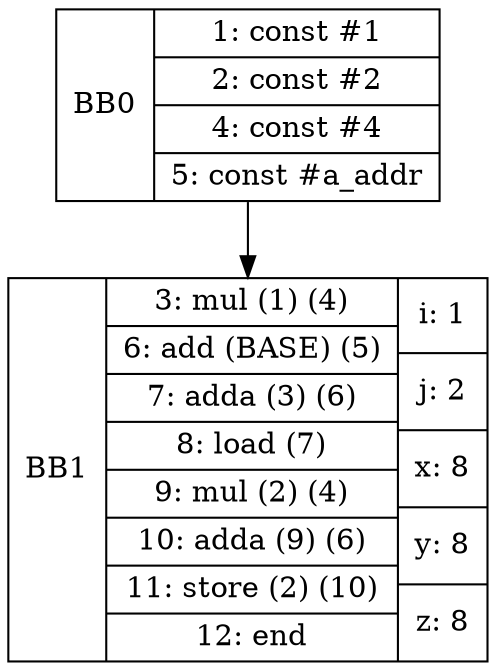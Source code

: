 digraph G {
bb0 [shape=record, label="<b>BB0 | {1: const #1|2: const #2|4: const #4|5: const #a_addr}"];
bb1 [shape=record, label="<b>BB1 | {3: mul (1) (4)|6: add (BASE) (5)|7: adda (3) (6)|8: load (7)|9: mul (2) (4)|10: adda (9) (6)|11: store (2) (10)|12: end}| {i: 1 | j: 2 | x: 8 | y: 8 | z: 8}"];
bb0:s -> bb1:n ;
}